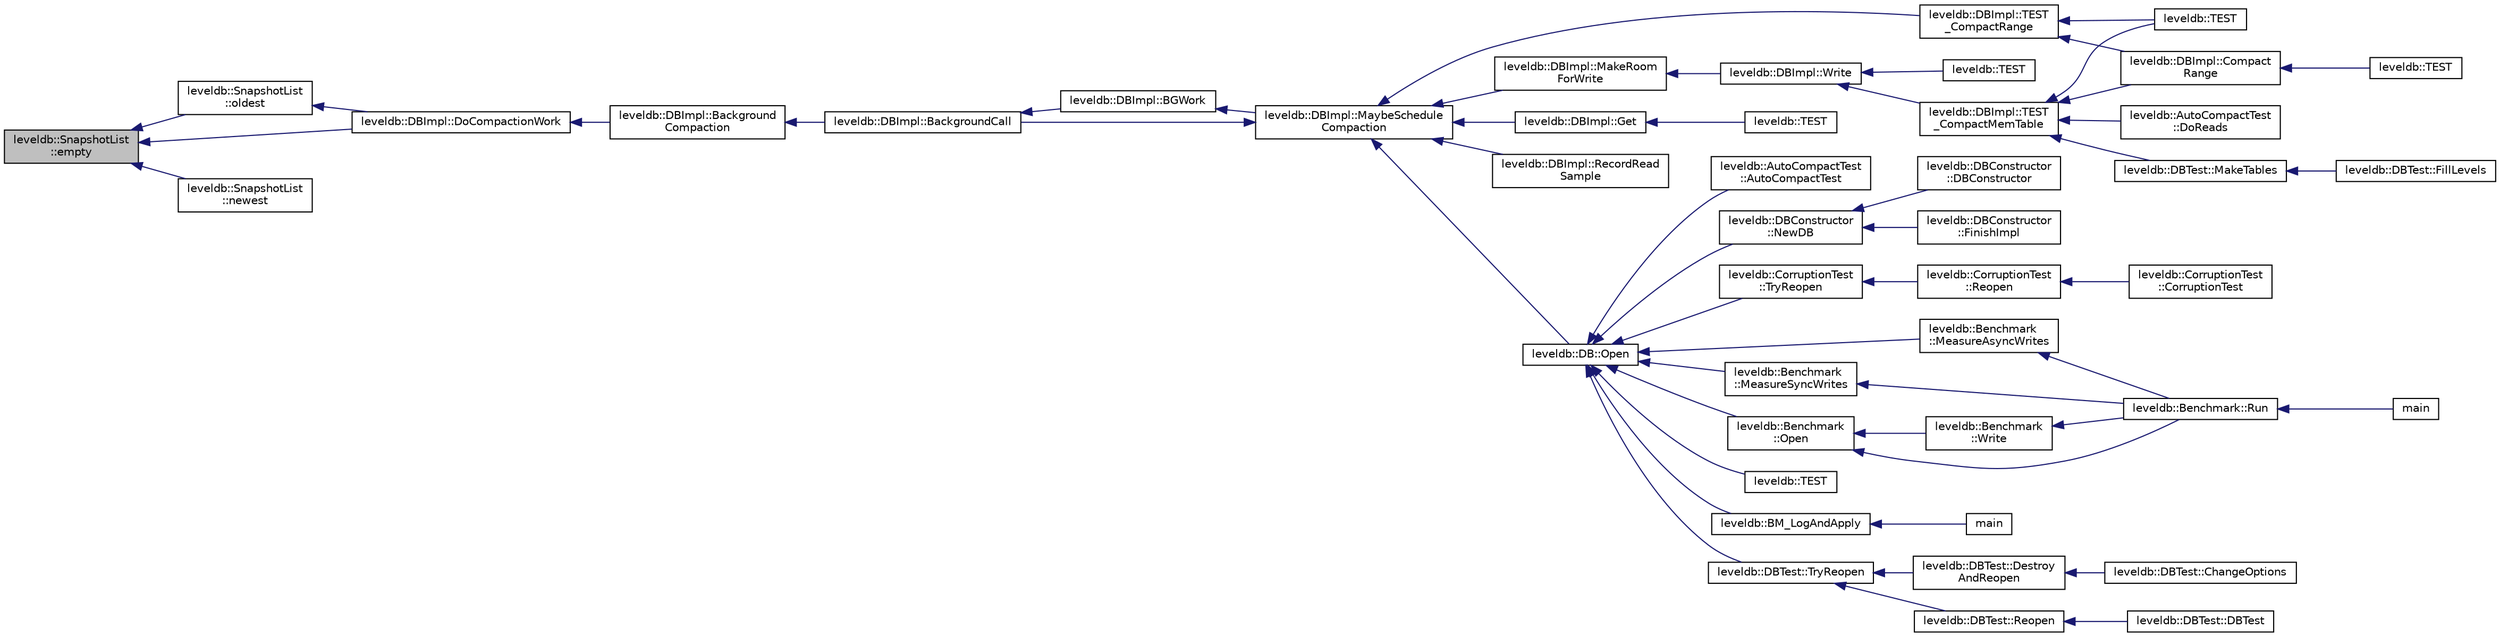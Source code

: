 digraph "leveldb::SnapshotList::empty"
{
  edge [fontname="Helvetica",fontsize="10",labelfontname="Helvetica",labelfontsize="10"];
  node [fontname="Helvetica",fontsize="10",shape=record];
  rankdir="LR";
  Node1 [label="leveldb::SnapshotList\l::empty",height=0.2,width=0.4,color="black", fillcolor="grey75", style="filled" fontcolor="black"];
  Node1 -> Node2 [dir="back",color="midnightblue",fontsize="10",style="solid"];
  Node2 [label="leveldb::DBImpl::DoCompactionWork",height=0.2,width=0.4,color="black", fillcolor="white", style="filled",URL="$classleveldb_1_1_d_b_impl.html#a75d505d0959b9efda825cf07b078d0c6"];
  Node2 -> Node3 [dir="back",color="midnightblue",fontsize="10",style="solid"];
  Node3 [label="leveldb::DBImpl::Background\lCompaction",height=0.2,width=0.4,color="black", fillcolor="white", style="filled",URL="$classleveldb_1_1_d_b_impl.html#af8d8c2abc99da12f82a594b6a7d43e35"];
  Node3 -> Node4 [dir="back",color="midnightblue",fontsize="10",style="solid"];
  Node4 [label="leveldb::DBImpl::BackgroundCall",height=0.2,width=0.4,color="black", fillcolor="white", style="filled",URL="$classleveldb_1_1_d_b_impl.html#a0b9829a3bc7b5a119819c6b04b557ab0"];
  Node4 -> Node5 [dir="back",color="midnightblue",fontsize="10",style="solid"];
  Node5 [label="leveldb::DBImpl::BGWork",height=0.2,width=0.4,color="black", fillcolor="white", style="filled",URL="$classleveldb_1_1_d_b_impl.html#ac5e1a8fcf9852a3b3f9712f135f13fa7"];
  Node5 -> Node6 [dir="back",color="midnightblue",fontsize="10",style="solid"];
  Node6 [label="leveldb::DBImpl::MaybeSchedule\lCompaction",height=0.2,width=0.4,color="black", fillcolor="white", style="filled",URL="$classleveldb_1_1_d_b_impl.html#a91134e3ca9d5c6220dd45f19d461a831"];
  Node6 -> Node7 [dir="back",color="midnightblue",fontsize="10",style="solid"];
  Node7 [label="leveldb::DBImpl::TEST\l_CompactRange",height=0.2,width=0.4,color="black", fillcolor="white", style="filled",URL="$classleveldb_1_1_d_b_impl.html#a63fcb49466b689a534ba77d32cf84f99"];
  Node7 -> Node8 [dir="back",color="midnightblue",fontsize="10",style="solid"];
  Node8 [label="leveldb::TEST",height=0.2,width=0.4,color="black", fillcolor="white", style="filled",URL="$namespaceleveldb.html#a1da99cee14629599882010198aabfa2a"];
  Node7 -> Node9 [dir="back",color="midnightblue",fontsize="10",style="solid"];
  Node9 [label="leveldb::DBImpl::Compact\lRange",height=0.2,width=0.4,color="black", fillcolor="white", style="filled",URL="$classleveldb_1_1_d_b_impl.html#aa6df0739fc0b49380c284347e411b8ed"];
  Node9 -> Node10 [dir="back",color="midnightblue",fontsize="10",style="solid"];
  Node10 [label="leveldb::TEST",height=0.2,width=0.4,color="black", fillcolor="white", style="filled",URL="$namespaceleveldb.html#a2bb2a098a32d42044e6be132020b29b0"];
  Node6 -> Node4 [dir="back",color="midnightblue",fontsize="10",style="solid"];
  Node6 -> Node11 [dir="back",color="midnightblue",fontsize="10",style="solid"];
  Node11 [label="leveldb::DBImpl::Get",height=0.2,width=0.4,color="black", fillcolor="white", style="filled",URL="$classleveldb_1_1_d_b_impl.html#a089964ddcd1f5dc85e73499ae57be508"];
  Node11 -> Node12 [dir="back",color="midnightblue",fontsize="10",style="solid"];
  Node12 [label="leveldb::TEST",height=0.2,width=0.4,color="black", fillcolor="white", style="filled",URL="$namespaceleveldb.html#acc1b0ed2e8e9e4e6b930a1727d9fe0f8"];
  Node6 -> Node13 [dir="back",color="midnightblue",fontsize="10",style="solid"];
  Node13 [label="leveldb::DBImpl::RecordRead\lSample",height=0.2,width=0.4,color="black", fillcolor="white", style="filled",URL="$classleveldb_1_1_d_b_impl.html#a254ae98e3425046c28ed0aa6d78b37d8"];
  Node6 -> Node14 [dir="back",color="midnightblue",fontsize="10",style="solid"];
  Node14 [label="leveldb::DBImpl::MakeRoom\lForWrite",height=0.2,width=0.4,color="black", fillcolor="white", style="filled",URL="$classleveldb_1_1_d_b_impl.html#a9439d7de053315f2f2b59c6382db6f9b"];
  Node14 -> Node15 [dir="back",color="midnightblue",fontsize="10",style="solid"];
  Node15 [label="leveldb::DBImpl::Write",height=0.2,width=0.4,color="black", fillcolor="white", style="filled",URL="$classleveldb_1_1_d_b_impl.html#ac0d0b472717099d6a02ad9dace4e8ef4"];
  Node15 -> Node16 [dir="back",color="midnightblue",fontsize="10",style="solid"];
  Node16 [label="leveldb::TEST",height=0.2,width=0.4,color="black", fillcolor="white", style="filled",URL="$namespaceleveldb.html#a25dbda5a48ec782778d331e4ccb81b6b"];
  Node15 -> Node17 [dir="back",color="midnightblue",fontsize="10",style="solid"];
  Node17 [label="leveldb::DBImpl::TEST\l_CompactMemTable",height=0.2,width=0.4,color="black", fillcolor="white", style="filled",URL="$classleveldb_1_1_d_b_impl.html#a8642703fd1398cd8e3f5f24ee0b9da23"];
  Node17 -> Node18 [dir="back",color="midnightblue",fontsize="10",style="solid"];
  Node18 [label="leveldb::AutoCompactTest\l::DoReads",height=0.2,width=0.4,color="black", fillcolor="white", style="filled",URL="$classleveldb_1_1_auto_compact_test.html#a1d1feea1aef1257e461c35eb5b51fa52"];
  Node17 -> Node8 [dir="back",color="midnightblue",fontsize="10",style="solid"];
  Node17 -> Node9 [dir="back",color="midnightblue",fontsize="10",style="solid"];
  Node17 -> Node19 [dir="back",color="midnightblue",fontsize="10",style="solid"];
  Node19 [label="leveldb::DBTest::MakeTables",height=0.2,width=0.4,color="black", fillcolor="white", style="filled",URL="$classleveldb_1_1_d_b_test.html#ace931478fa5ad2c48a8aa95a344e19fd"];
  Node19 -> Node20 [dir="back",color="midnightblue",fontsize="10",style="solid"];
  Node20 [label="leveldb::DBTest::FillLevels",height=0.2,width=0.4,color="black", fillcolor="white", style="filled",URL="$classleveldb_1_1_d_b_test.html#ac291d06db907f5fee7caf04f44f65493"];
  Node6 -> Node21 [dir="back",color="midnightblue",fontsize="10",style="solid"];
  Node21 [label="leveldb::DB::Open",height=0.2,width=0.4,color="black", fillcolor="white", style="filled",URL="$classleveldb_1_1_d_b.html#ac1da2b48e911287d86f3a3bfa0f851fe"];
  Node21 -> Node22 [dir="back",color="midnightblue",fontsize="10",style="solid"];
  Node22 [label="leveldb::AutoCompactTest\l::AutoCompactTest",height=0.2,width=0.4,color="black", fillcolor="white", style="filled",URL="$classleveldb_1_1_auto_compact_test.html#a31fe0ded855f188fac1650c70849760c"];
  Node21 -> Node23 [dir="back",color="midnightblue",fontsize="10",style="solid"];
  Node23 [label="leveldb::CorruptionTest\l::TryReopen",height=0.2,width=0.4,color="black", fillcolor="white", style="filled",URL="$classleveldb_1_1_corruption_test.html#aaba7c05f06400ef45d1af5cb95f66a57"];
  Node23 -> Node24 [dir="back",color="midnightblue",fontsize="10",style="solid"];
  Node24 [label="leveldb::CorruptionTest\l::Reopen",height=0.2,width=0.4,color="black", fillcolor="white", style="filled",URL="$classleveldb_1_1_corruption_test.html#aa2051faee6b6542d35ebdcf99918a713"];
  Node24 -> Node25 [dir="back",color="midnightblue",fontsize="10",style="solid"];
  Node25 [label="leveldb::CorruptionTest\l::CorruptionTest",height=0.2,width=0.4,color="black", fillcolor="white", style="filled",URL="$classleveldb_1_1_corruption_test.html#a9940767db260b1e4e60b8bcedc50217c"];
  Node21 -> Node26 [dir="back",color="midnightblue",fontsize="10",style="solid"];
  Node26 [label="leveldb::Benchmark\l::Open",height=0.2,width=0.4,color="black", fillcolor="white", style="filled",URL="$classleveldb_1_1_benchmark.html#a89a3b0da75e6cd2ffb879358e5dd82a6"];
  Node26 -> Node27 [dir="back",color="midnightblue",fontsize="10",style="solid"];
  Node27 [label="leveldb::Benchmark::Run",height=0.2,width=0.4,color="black", fillcolor="white", style="filled",URL="$classleveldb_1_1_benchmark.html#a2f262afa0c7d10fcf531fe9657fba490"];
  Node27 -> Node28 [dir="back",color="midnightblue",fontsize="10",style="solid"];
  Node28 [label="main",height=0.2,width=0.4,color="black", fillcolor="white", style="filled",URL="$db__bench_8cc.html#a3c04138a5bfe5d72780bb7e82a18e627"];
  Node26 -> Node29 [dir="back",color="midnightblue",fontsize="10",style="solid"];
  Node29 [label="leveldb::Benchmark\l::Write",height=0.2,width=0.4,color="black", fillcolor="white", style="filled",URL="$classleveldb_1_1_benchmark.html#a86876b2882d9015610330e69acfdff0d"];
  Node29 -> Node27 [dir="back",color="midnightblue",fontsize="10",style="solid"];
  Node21 -> Node30 [dir="back",color="midnightblue",fontsize="10",style="solid"];
  Node30 [label="leveldb::Benchmark\l::MeasureAsyncWrites",height=0.2,width=0.4,color="black", fillcolor="white", style="filled",URL="$classleveldb_1_1_benchmark.html#a93f93835e288185005d25cf08037bed9"];
  Node30 -> Node27 [dir="back",color="midnightblue",fontsize="10",style="solid"];
  Node21 -> Node31 [dir="back",color="midnightblue",fontsize="10",style="solid"];
  Node31 [label="leveldb::Benchmark\l::MeasureSyncWrites",height=0.2,width=0.4,color="black", fillcolor="white", style="filled",URL="$classleveldb_1_1_benchmark.html#ac7b13fb940cff41f5acc5dc99d93d36c"];
  Node31 -> Node27 [dir="back",color="midnightblue",fontsize="10",style="solid"];
  Node21 -> Node32 [dir="back",color="midnightblue",fontsize="10",style="solid"];
  Node32 [label="leveldb::DBTest::TryReopen",height=0.2,width=0.4,color="black", fillcolor="white", style="filled",URL="$classleveldb_1_1_d_b_test.html#aee588b2d13db6be2a651a8fabeac5c79"];
  Node32 -> Node33 [dir="back",color="midnightblue",fontsize="10",style="solid"];
  Node33 [label="leveldb::DBTest::Reopen",height=0.2,width=0.4,color="black", fillcolor="white", style="filled",URL="$classleveldb_1_1_d_b_test.html#a38170a082cbc71fb446408ff5634c797"];
  Node33 -> Node34 [dir="back",color="midnightblue",fontsize="10",style="solid"];
  Node34 [label="leveldb::DBTest::DBTest",height=0.2,width=0.4,color="black", fillcolor="white", style="filled",URL="$classleveldb_1_1_d_b_test.html#afc6fc9512e900de6ee10c5db15b22930"];
  Node32 -> Node35 [dir="back",color="midnightblue",fontsize="10",style="solid"];
  Node35 [label="leveldb::DBTest::Destroy\lAndReopen",height=0.2,width=0.4,color="black", fillcolor="white", style="filled",URL="$classleveldb_1_1_d_b_test.html#ab798a43e7feab6dddc8fa1eb7a5f61f6"];
  Node35 -> Node36 [dir="back",color="midnightblue",fontsize="10",style="solid"];
  Node36 [label="leveldb::DBTest::ChangeOptions",height=0.2,width=0.4,color="black", fillcolor="white", style="filled",URL="$classleveldb_1_1_d_b_test.html#a587534fe403016f15cf1997ef7a40836"];
  Node21 -> Node37 [dir="back",color="midnightblue",fontsize="10",style="solid"];
  Node37 [label="leveldb::TEST",height=0.2,width=0.4,color="black", fillcolor="white", style="filled",URL="$namespaceleveldb.html#a88d6fdcb16ed4edc65da40f383e6f23b"];
  Node21 -> Node38 [dir="back",color="midnightblue",fontsize="10",style="solid"];
  Node38 [label="leveldb::BM_LogAndApply",height=0.2,width=0.4,color="black", fillcolor="white", style="filled",URL="$namespaceleveldb.html#af9cf6ec167c9b6f25fd050ab6fb67a90"];
  Node38 -> Node39 [dir="back",color="midnightblue",fontsize="10",style="solid"];
  Node39 [label="main",height=0.2,width=0.4,color="black", fillcolor="white", style="filled",URL="$db__test_8cc.html#a3c04138a5bfe5d72780bb7e82a18e627"];
  Node21 -> Node40 [dir="back",color="midnightblue",fontsize="10",style="solid"];
  Node40 [label="leveldb::DBConstructor\l::NewDB",height=0.2,width=0.4,color="black", fillcolor="white", style="filled",URL="$classleveldb_1_1_d_b_constructor.html#ac48bfe871db8558b57427843465e6c65"];
  Node40 -> Node41 [dir="back",color="midnightblue",fontsize="10",style="solid"];
  Node41 [label="leveldb::DBConstructor\l::DBConstructor",height=0.2,width=0.4,color="black", fillcolor="white", style="filled",URL="$classleveldb_1_1_d_b_constructor.html#ae27ecdd7732629b08c25a63f82dfd4a9"];
  Node40 -> Node42 [dir="back",color="midnightblue",fontsize="10",style="solid"];
  Node42 [label="leveldb::DBConstructor\l::FinishImpl",height=0.2,width=0.4,color="black", fillcolor="white", style="filled",URL="$classleveldb_1_1_d_b_constructor.html#a554d8e348d9135ff72a43a03c647c261"];
  Node1 -> Node43 [dir="back",color="midnightblue",fontsize="10",style="solid"];
  Node43 [label="leveldb::SnapshotList\l::oldest",height=0.2,width=0.4,color="black", fillcolor="white", style="filled",URL="$classleveldb_1_1_snapshot_list.html#ad5990de13c4afa6877f8f3c641d8e72d"];
  Node43 -> Node2 [dir="back",color="midnightblue",fontsize="10",style="solid"];
  Node1 -> Node44 [dir="back",color="midnightblue",fontsize="10",style="solid"];
  Node44 [label="leveldb::SnapshotList\l::newest",height=0.2,width=0.4,color="black", fillcolor="white", style="filled",URL="$classleveldb_1_1_snapshot_list.html#a783918fabc82113d6ffb014ce67395dc"];
}
